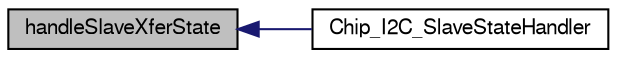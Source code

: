 digraph "handleSlaveXferState"
{
  edge [fontname="FreeSans",fontsize="10",labelfontname="FreeSans",labelfontsize="10"];
  node [fontname="FreeSans",fontsize="10",shape=record];
  rankdir="LR";
  Node1 [label="handleSlaveXferState",height=0.2,width=0.4,color="black", fillcolor="grey75", style="filled", fontcolor="black"];
  Node1 -> Node2 [dir="back",color="midnightblue",fontsize="10",style="solid"];
  Node2 [label="Chip_I2C_SlaveStateHandler",height=0.2,width=0.4,color="black", fillcolor="white", style="filled",URL="$group__I2C__17XX__40XX.html#ga650618a5f4717c46ae3ea304142ddc03",tooltip="I2C Slave event handler. "];
}
